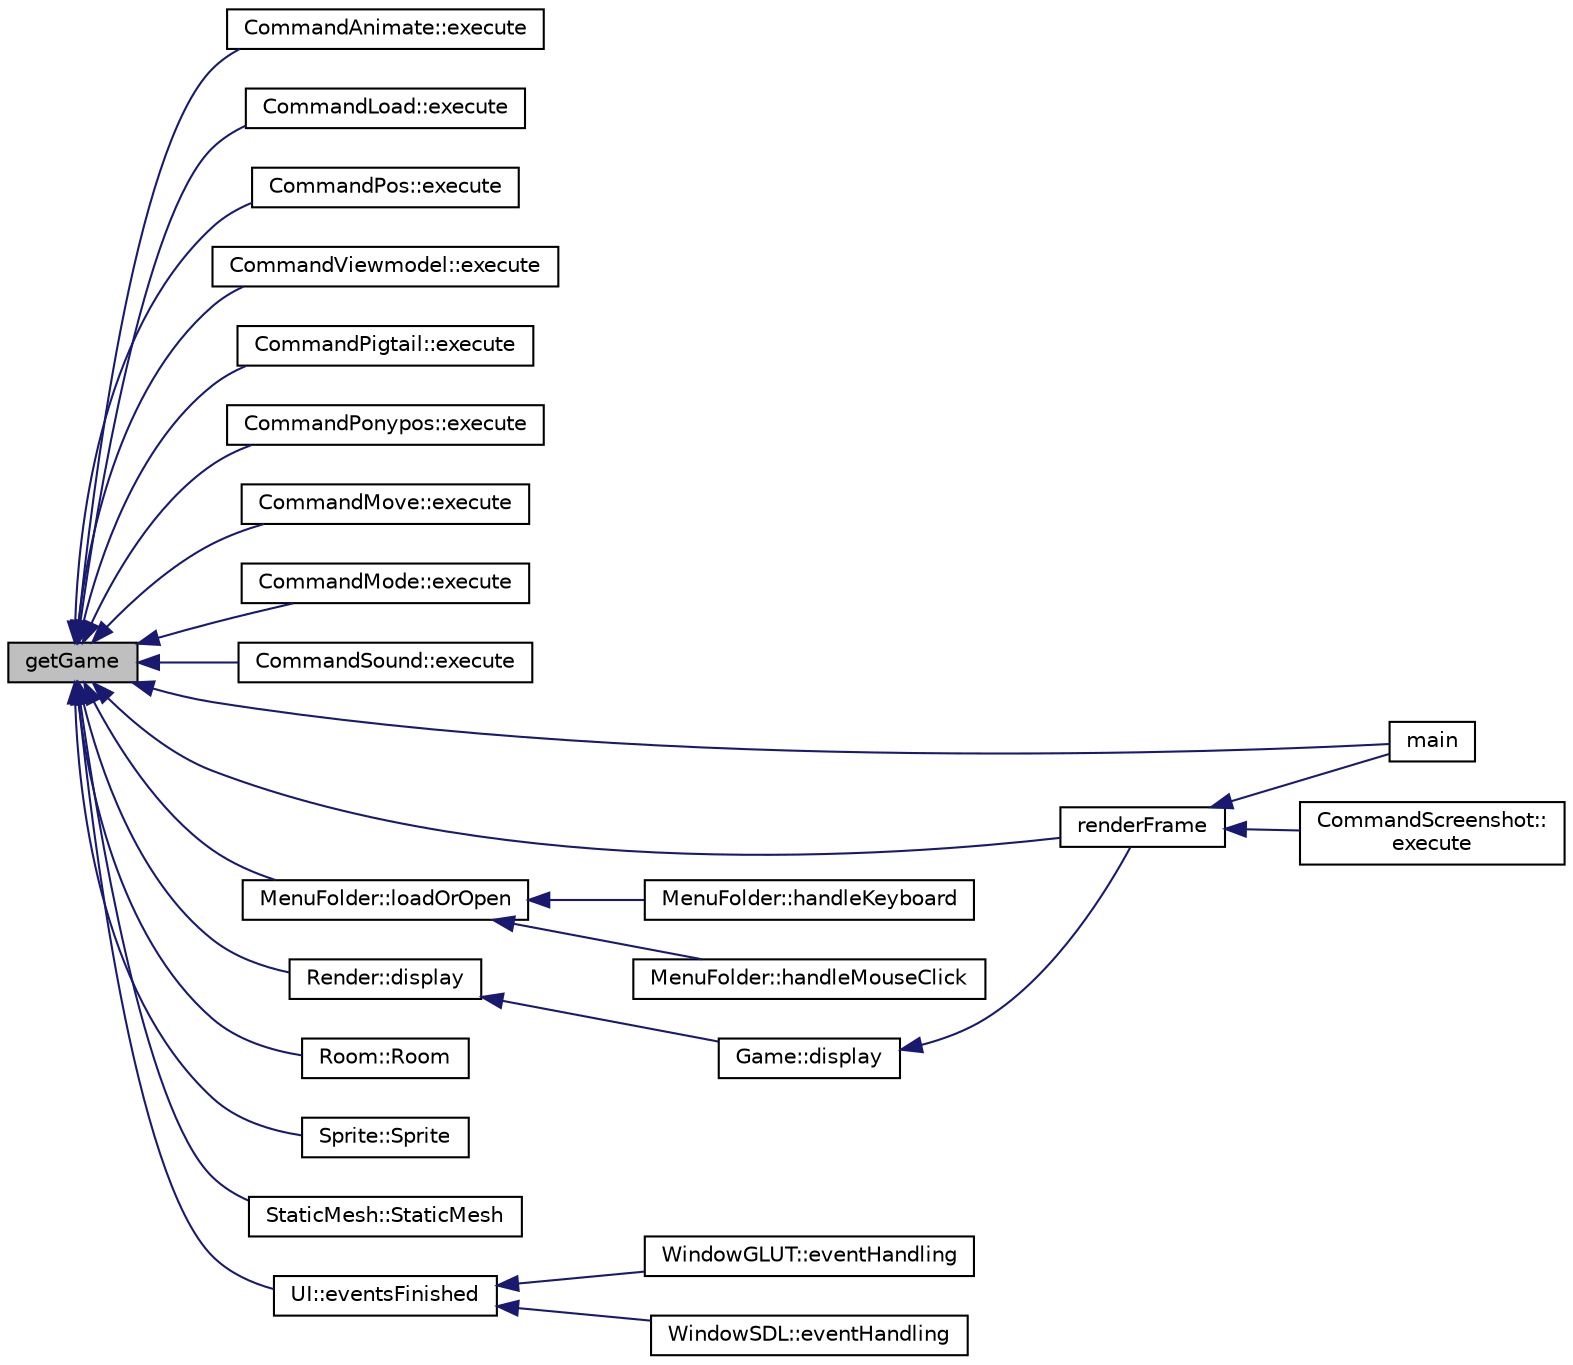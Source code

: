 digraph "getGame"
{
 // INTERACTIVE_SVG=YES
  edge [fontname="Helvetica",fontsize="10",labelfontname="Helvetica",labelfontsize="10"];
  node [fontname="Helvetica",fontsize="10",shape=record];
  rankdir="LR";
  Node1 [label="getGame",height=0.2,width=0.4,color="black", fillcolor="grey75", style="filled" fontcolor="black"];
  Node1 -> Node2 [dir="back",color="midnightblue",fontsize="10",style="solid",fontname="Helvetica"];
  Node2 [label="CommandAnimate::execute",height=0.2,width=0.4,color="black", fillcolor="white", style="filled",URL="$class_command_animate.html#a75884e18ad0dbe86e77605a9d4272acd"];
  Node1 -> Node3 [dir="back",color="midnightblue",fontsize="10",style="solid",fontname="Helvetica"];
  Node3 [label="CommandLoad::execute",height=0.2,width=0.4,color="black", fillcolor="white", style="filled",URL="$class_command_load.html#adedad35b259d83967ad67940c0dd984c"];
  Node1 -> Node4 [dir="back",color="midnightblue",fontsize="10",style="solid",fontname="Helvetica"];
  Node4 [label="CommandPos::execute",height=0.2,width=0.4,color="black", fillcolor="white", style="filled",URL="$class_command_pos.html#aed7762b6b1df90536e5c33eb42c37686"];
  Node1 -> Node5 [dir="back",color="midnightblue",fontsize="10",style="solid",fontname="Helvetica"];
  Node5 [label="CommandViewmodel::execute",height=0.2,width=0.4,color="black", fillcolor="white", style="filled",URL="$class_command_viewmodel.html#aa0fd923fb2895decb4e6d7ef3602a32b"];
  Node1 -> Node6 [dir="back",color="midnightblue",fontsize="10",style="solid",fontname="Helvetica"];
  Node6 [label="CommandPigtail::execute",height=0.2,width=0.4,color="black", fillcolor="white", style="filled",URL="$class_command_pigtail.html#a3a0342bd611564627ede782e7e0128db"];
  Node1 -> Node7 [dir="back",color="midnightblue",fontsize="10",style="solid",fontname="Helvetica"];
  Node7 [label="CommandPonypos::execute",height=0.2,width=0.4,color="black", fillcolor="white", style="filled",URL="$class_command_ponypos.html#af46b2c7f2aeb403e92f7665a92dc5f5a"];
  Node1 -> Node8 [dir="back",color="midnightblue",fontsize="10",style="solid",fontname="Helvetica"];
  Node8 [label="CommandMove::execute",height=0.2,width=0.4,color="black", fillcolor="white", style="filled",URL="$class_command_move.html#a0149335d2e2fd1fdbcc90c701cf54f17"];
  Node1 -> Node9 [dir="back",color="midnightblue",fontsize="10",style="solid",fontname="Helvetica"];
  Node9 [label="CommandMode::execute",height=0.2,width=0.4,color="black", fillcolor="white", style="filled",URL="$class_command_mode.html#a12d1a47a14dcc4d1064eaa7824ae54b4"];
  Node1 -> Node10 [dir="back",color="midnightblue",fontsize="10",style="solid",fontname="Helvetica"];
  Node10 [label="CommandSound::execute",height=0.2,width=0.4,color="black", fillcolor="white", style="filled",URL="$class_command_sound.html#aeca015783aff54d3cdd02966d13f6664"];
  Node1 -> Node11 [dir="back",color="midnightblue",fontsize="10",style="solid",fontname="Helvetica"];
  Node11 [label="main",height=0.2,width=0.4,color="black", fillcolor="white", style="filled",URL="$main_8cpp.html#a0ddf1224851353fc92bfbff6f499fa97"];
  Node1 -> Node12 [dir="back",color="midnightblue",fontsize="10",style="solid",fontname="Helvetica"];
  Node12 [label="renderFrame",height=0.2,width=0.4,color="black", fillcolor="white", style="filled",URL="$main_8cpp.html#a00df6d86f86c2004b5c421980456d3f7"];
  Node12 -> Node13 [dir="back",color="midnightblue",fontsize="10",style="solid",fontname="Helvetica"];
  Node13 [label="CommandScreenshot::\lexecute",height=0.2,width=0.4,color="black", fillcolor="white", style="filled",URL="$class_command_screenshot.html#aea047cbfc0c1bdfc8d72d1633070bbdf"];
  Node12 -> Node11 [dir="back",color="midnightblue",fontsize="10",style="solid",fontname="Helvetica"];
  Node1 -> Node14 [dir="back",color="midnightblue",fontsize="10",style="solid",fontname="Helvetica"];
  Node14 [label="MenuFolder::loadOrOpen",height=0.2,width=0.4,color="black", fillcolor="white", style="filled",URL="$class_menu_folder.html#ad4ecbd0af8832a0f1de508de38bd1cb9"];
  Node14 -> Node15 [dir="back",color="midnightblue",fontsize="10",style="solid",fontname="Helvetica"];
  Node15 [label="MenuFolder::handleKeyboard",height=0.2,width=0.4,color="black", fillcolor="white", style="filled",URL="$class_menu_folder.html#a17dce032179efbe86de9d4f780f0b08b"];
  Node14 -> Node16 [dir="back",color="midnightblue",fontsize="10",style="solid",fontname="Helvetica"];
  Node16 [label="MenuFolder::handleMouseClick",height=0.2,width=0.4,color="black", fillcolor="white", style="filled",URL="$class_menu_folder.html#a7c48183312d473b42100e0f5ca4be4d5"];
  Node1 -> Node17 [dir="back",color="midnightblue",fontsize="10",style="solid",fontname="Helvetica"];
  Node17 [label="Render::display",height=0.2,width=0.4,color="black", fillcolor="white", style="filled",URL="$class_render.html#ab7facb0873c6f266b8849c5ce6f223da",tooltip="Renders a single game frame. "];
  Node17 -> Node18 [dir="back",color="midnightblue",fontsize="10",style="solid",fontname="Helvetica"];
  Node18 [label="Game::display",height=0.2,width=0.4,color="black", fillcolor="white", style="filled",URL="$class_game.html#a4d0223a84926cbabea95ed7e0392690a"];
  Node18 -> Node12 [dir="back",color="midnightblue",fontsize="10",style="solid",fontname="Helvetica"];
  Node1 -> Node19 [dir="back",color="midnightblue",fontsize="10",style="solid",fontname="Helvetica"];
  Node19 [label="Room::Room",height=0.2,width=0.4,color="black", fillcolor="white", style="filled",URL="$class_room.html#a8a01c39d831d08c12bc38ecb3730b1c3"];
  Node1 -> Node20 [dir="back",color="midnightblue",fontsize="10",style="solid",fontname="Helvetica"];
  Node20 [label="Sprite::Sprite",height=0.2,width=0.4,color="black", fillcolor="white", style="filled",URL="$class_sprite.html#a950a46e212cf97b6331a3653e84d2350"];
  Node1 -> Node21 [dir="back",color="midnightblue",fontsize="10",style="solid",fontname="Helvetica"];
  Node21 [label="StaticMesh::StaticMesh",height=0.2,width=0.4,color="black", fillcolor="white", style="filled",URL="$class_static_mesh.html#ad6bf2b1e791352e9e58bf01990070774"];
  Node1 -> Node22 [dir="back",color="midnightblue",fontsize="10",style="solid",fontname="Helvetica"];
  Node22 [label="UI::eventsFinished",height=0.2,width=0.4,color="black", fillcolor="white", style="filled",URL="$class_u_i.html#a2436dbc9c0678fd729b983b9475bc0f4"];
  Node22 -> Node23 [dir="back",color="midnightblue",fontsize="10",style="solid",fontname="Helvetica"];
  Node23 [label="WindowGLUT::eventHandling",height=0.2,width=0.4,color="black", fillcolor="white", style="filled",URL="$class_window_g_l_u_t.html#af16462cbccb831e8395012383b69b365"];
  Node22 -> Node24 [dir="back",color="midnightblue",fontsize="10",style="solid",fontname="Helvetica"];
  Node24 [label="WindowSDL::eventHandling",height=0.2,width=0.4,color="black", fillcolor="white", style="filled",URL="$class_window_s_d_l.html#a77e59286d958d1be56b9dc53108e58b0"];
}
